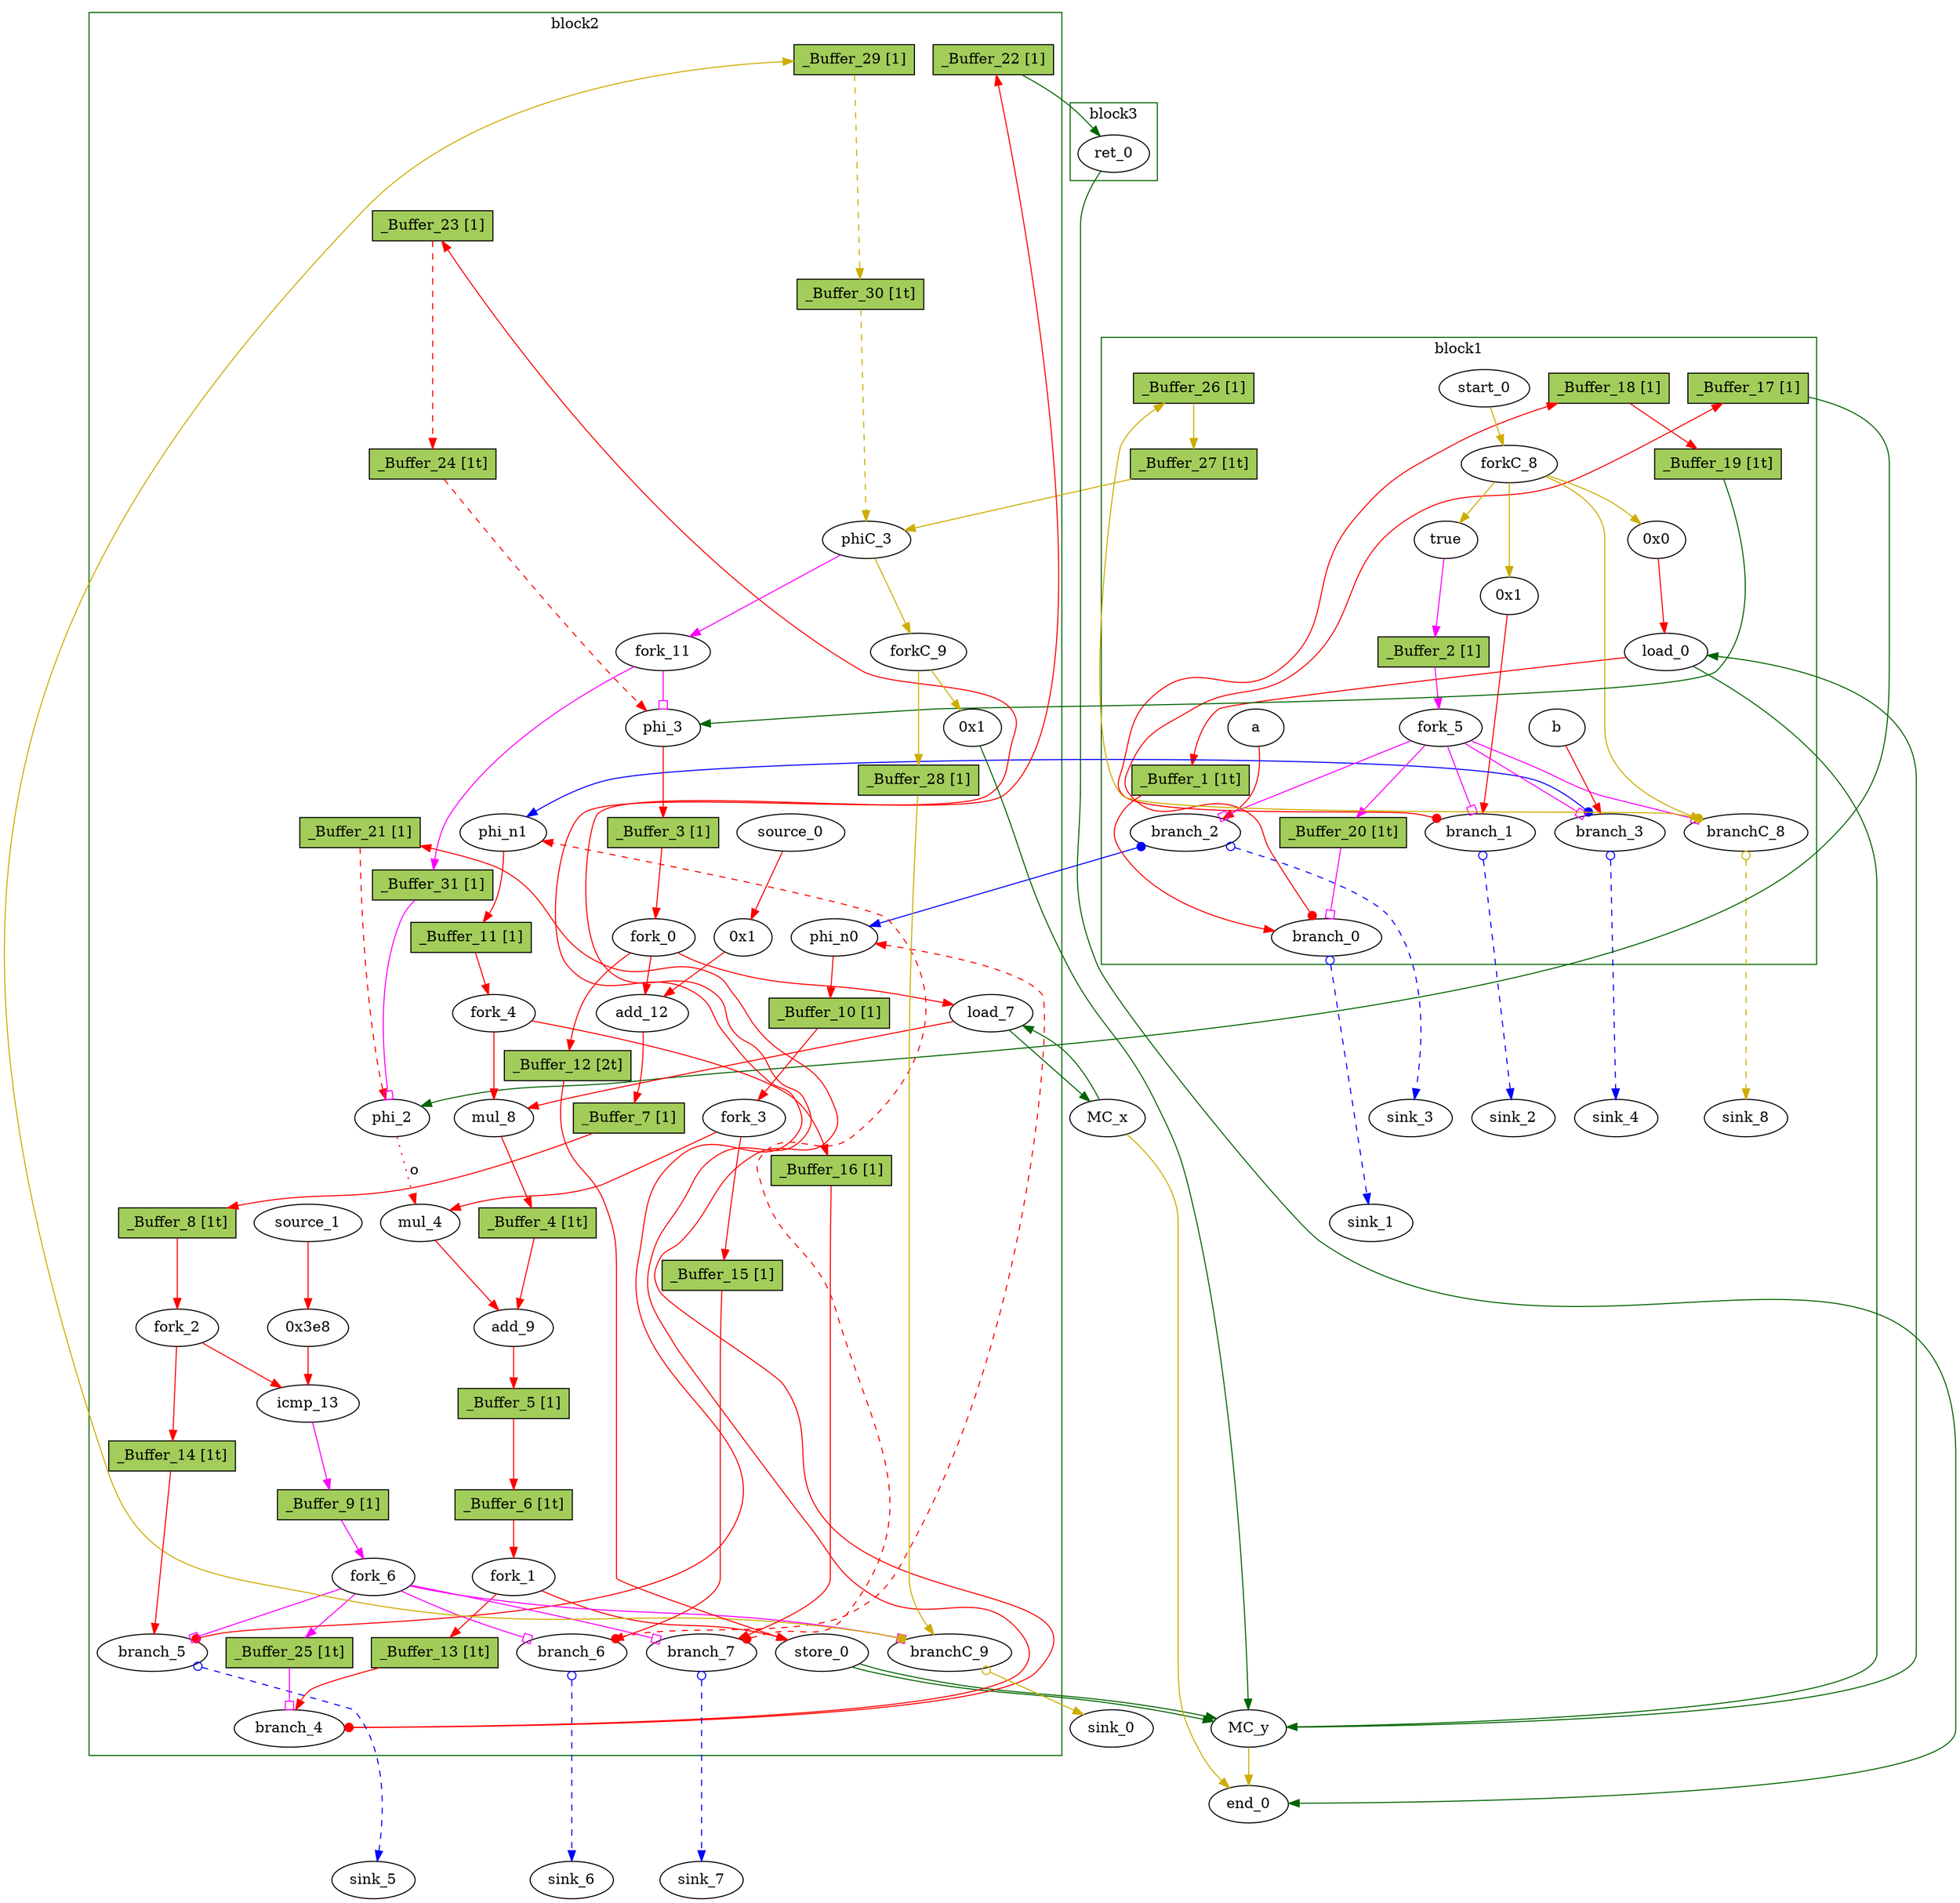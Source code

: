 // Number of blocks: 88
// Number of channels: 142
Digraph G {

  // Blocks
subgraph cluster_1 {
color = "darkgreen"
label = "block1"
  a [type=Entry, in="in1:32", out="out1:32", bbID = 1,  shape=oval];
  b [type=Entry, in="in1:32", out="out1:32", bbID = 1,  shape=oval];
  load_0 [type=Operator, in="in1:32 in2:32", out="out1:32 out2:32", op = "mc_load_op", delay=1.412, latency=2, bbID = 1, portID = 0, offset = 0,  shape=oval];
  brCst_block1 [type=Constant, in="in1:1", out="out1:1", delay=1.412, bbID = 1, value="0x1", label=true,  shape=oval];
  cst_0 [type=Constant, in="in1:32", out="out1:32", bbID = 1, value="0x1", label="0x1",  shape=oval];
  cst_3 [type=Constant, in="in1:32", out="out1:32", bbID = 1, value="0x0", label="0x0",  shape=oval];
  branch_0 [type=Branch, in="in1:32 in2?:1", out="out1+:32 out2-:32", bbID = 1,  shape=oval];
  branch_1 [type=Branch, in="in1:32 in2?:1", out="out1+:32 out2-:32", bbID = 1,  shape=oval];
  branch_2 [type=Branch, in="in1:32 in2?:1", out="out1+:32 out2-:32", bbID = 1,  shape=oval];
  branch_3 [type=Branch, in="in1:32 in2?:1", out="out1+:32 out2-:32", bbID = 1,  shape=oval];
  fork_5 [type=Fork, in="in1:1", out="out1:1 out2:1 out3:1 out4:1 out5:1", bbID = 1,  shape=oval];
  start_0 [type=Entry, in="in1:0", out="out1:0", bbID = 1,  shape=oval];
  forkC_8 [type=Fork, in="in1:0", out="out1:0 out2:0 out3:0 out4:0", bbID = 1,  shape=oval];
  branchC_8 [type=Branch, in="in1:0 in2?:1", out="out1+:0 out2-:0", bbID = 1,  shape=oval];
  _Buffer_1 [type=Buffer, in="in1:32", out="out1:32", bbID = 1, slots=1, transparent=true, label="_Buffer_1 [1t]",  shape=box, style=filled, fillcolor=darkolivegreen3, height = 0.4];
  _Buffer_2 [type=Buffer, in="in1:1", out="out1:1", bbID = 1, slots=1, transparent=false, label="_Buffer_2 [1]",  shape=box, style=filled, fillcolor=darkolivegreen3, height = 0.4];
  _Buffer_17 [type=Buffer, in="in1:32", out="out1:32", bbID = 1, slots=1, transparent=false, label="_Buffer_17 [1]",  shape=box, style=filled, fillcolor=darkolivegreen3, height = 0.4];
  _Buffer_18 [type=Buffer, in="in1:32", out="out1:32", bbID = 1, slots=1, transparent=false, label="_Buffer_18 [1]",  shape=box, style=filled, fillcolor=darkolivegreen3, height = 0.4];
  _Buffer_19 [type=Buffer, in="in1:32", out="out1:32", bbID = 1, slots=1, transparent=true, label="_Buffer_19 [1t]",  shape=box, style=filled, fillcolor=darkolivegreen3, height = 0.4];
  _Buffer_20 [type=Buffer, in="in1:1", out="out1:1", bbID = 1, slots=1, transparent=true, label="_Buffer_20 [1t]",  shape=box, style=filled, fillcolor=darkolivegreen3, height = 0.4];
  _Buffer_26 [type=Buffer, in="in1:0", out="out1:0", bbID = 1, slots=1, transparent=false, label="_Buffer_26 [1]",  shape=box, style=filled, fillcolor=darkolivegreen3, height = 0.4];
  _Buffer_27 [type=Buffer, in="in1:0", out="out1:0", bbID = 1, slots=1, transparent=true, label="_Buffer_27 [1t]",  shape=box, style=filled, fillcolor=darkolivegreen3, height = 0.4];
}
subgraph cluster_2 {
color = "darkgreen"
label = "block2"
  phi_2 [type=Mux, in="in1?:1 in2:32 in3:32", out="out1:32", delay=1.412, bbID = 2, retimingDiff=0.833333,  shape=oval];
  phi_3 [type=Mux, in="in1?:1 in2:32 in3:32", out="out1:32", delay=1.412, bbID = 2, retimingDiff=0.333333,  shape=oval];
  mul_4 [type=Operator, in="in1:32 in2:32", out="out1:32", op = "mul_op", latency=4, bbID = 2, retimingDiff=0.666667,  shape=oval];
  load_7 [type=Operator, in="in1:32 in2:32", out="out1:32 out2:32", op = "mc_load_op", delay=1.412, latency=2, bbID = 2, portID = 0, offset = 0, retimingDiff=0.333333,  shape=oval];
  mul_8 [type=Operator, in="in1:32 in2:32", out="out1:32", op = "mul_op", latency=4, bbID = 2, retimingDiff=0.666667,  shape=oval];
  add_9 [type=Operator, in="in1:32 in2:32", out="out1:32", op = "add_op", delay=2.287, bbID = 2, retimingDiff=1.5,  shape=oval];
  store_0 [type=Operator, in="in1:32 in2:32", out="out1:32 out2:32", op = "mc_store_op", delay=0.672, bbID = 2, portID = 0, offset = 0, retimingDiff=1.66667,  shape=oval];
  cst_1 [type=Constant, in="in1:32", out="out1:32", bbID = 2, value="0x1", label="0x1", retimingDiff=0.5,  shape=oval];
  add_12 [type=Operator, in="in1:32 in2:32", out="out1:32", op = "add_op", delay=2.287, bbID = 2, retimingDiff=0.5,  shape=oval];
  cst_2 [type=Constant, in="in1:32", out="out1:32", bbID = 2, value="0x3e8", label="0x3e8", retimingDiff=0.666667,  shape=oval];
  icmp_13 [type=Operator, in="in1:32 in2:32", out="out1:1", op = "icmp_ult_op", delay=1.907, bbID = 2, retimingDiff=0.666667,  shape=oval];
  phi_n0 [type=Merge, in="in1:32 in2:32", out="out1:32", delay=1.397, bbID = 2,  shape=oval];
  phi_n1 [type=Merge, in="in1:32 in2:32", out="out1:32", delay=1.397, bbID = 2,  shape=oval];
  fork_0 [type=Fork, in="in1:32", out="out1:32 out2:32 out3:32", bbID = 2, retimingDiff=0.5,  shape=oval];
  fork_1 [type=Fork, in="in1:32", out="out1:32 out2:32", bbID = 2, retimingDiff=1.66667,  shape=oval];
  fork_2 [type=Fork, in="in1:32", out="out1:32 out2:32", bbID = 2, retimingDiff=0.666667,  shape=oval];
  fork_3 [type=Fork, in="in1:32", out="out1:32 out2:32", bbID = 2, retimingDiff=0.833333,  shape=oval];
  fork_4 [type=Fork, in="in1:32", out="out1:32 out2:32", bbID = 2, retimingDiff=0.833333,  shape=oval];
  branch_4 [type=Branch, in="in1:32 in2?:1", out="out1+:32 out2-:32", bbID = 2, retimingDiff=1.66667,  shape=oval];
  branch_5 [type=Branch, in="in1:32 in2?:1", out="out1+:32 out2-:32", bbID = 2, retimingDiff=1,  shape=oval];
  branch_6 [type=Branch, in="in1:32 in2?:1", out="out1+:32 out2-:32", bbID = 2, retimingDiff=1,  shape=oval];
  branch_7 [type=Branch, in="in1:32 in2?:1", out="out1+:32 out2-:32", bbID = 2, retimingDiff=1,  shape=oval];
  fork_6 [type=Fork, in="in1:1", out="out1:1 out2:1 out3:1 out4:1 out5:1", bbID = 2, retimingDiff=1,  shape=oval];
  cst_4 [type=Constant, in="in1:32", out="out1:32", bbID = 2, value="0x1", label="0x1", retimingDiff=0.333333,  shape=oval];
  phiC_3 [type=CntrlMerge, in="in1:0 in2:0", out="out1:0 out2?:1", bbID = 2, retimingDiff=0.333333,  shape=oval];
  forkC_9 [type=Fork, in="in1:0", out="out1:0 out2:0", bbID = 2, retimingDiff=0.333333,  shape=oval];
  branchC_9 [type=Branch, in="in1:0 in2?:1", out="out1+:0 out2-:0", bbID = 2, retimingDiff=1,  shape=oval];
  source_0 [type=Source, out="out1:32", bbID = 2, retimingDiff=0.5,  shape=oval];
  source_1 [type=Source, out="out1:32", bbID = 2, retimingDiff=0.666667,  shape=oval];
  fork_11 [type=Fork, in="in1:1", out="out1:1 out2:1", bbID = 2, retimingDiff=0.333333,  shape=oval];
  _Buffer_3 [type=Buffer, in="in1:32", out="out1:32", bbID = 2, slots=1, transparent=false, label="_Buffer_3 [1]",  shape=box, style=filled, fillcolor=darkolivegreen3, height = 0.4];
  _Buffer_4 [type=Buffer, in="in1:32", out="out1:32", bbID = 2, slots=1, transparent=true, label="_Buffer_4 [1t]",  shape=box, style=filled, fillcolor=darkolivegreen3, height = 0.4];
  _Buffer_5 [type=Buffer, in="in1:32", out="out1:32", bbID = 2, slots=1, transparent=false, label="_Buffer_5 [1]",  shape=box, style=filled, fillcolor=darkolivegreen3, height = 0.4];
  _Buffer_6 [type=Buffer, in="in1:32", out="out1:32", bbID = 2, slots=1, transparent=true, label="_Buffer_6 [1t]",  shape=box, style=filled, fillcolor=darkolivegreen3, height = 0.4];
  _Buffer_7 [type=Buffer, in="in1:32", out="out1:32", bbID = 2, slots=1, transparent=false, label="_Buffer_7 [1]",  shape=box, style=filled, fillcolor=darkolivegreen3, height = 0.4];
  _Buffer_8 [type=Buffer, in="in1:32", out="out1:32", bbID = 2, slots=1, transparent=true, label="_Buffer_8 [1t]",  shape=box, style=filled, fillcolor=darkolivegreen3, height = 0.4];
  _Buffer_9 [type=Buffer, in="in1:1", out="out1:1", bbID = 2, slots=1, transparent=false, label="_Buffer_9 [1]",  shape=box, style=filled, fillcolor=darkolivegreen3, height = 0.4];
  _Buffer_10 [type=Buffer, in="in1:32", out="out1:32", bbID = 2, slots=1, transparent=false, label="_Buffer_10 [1]",  shape=box, style=filled, fillcolor=darkolivegreen3, height = 0.4];
  _Buffer_11 [type=Buffer, in="in1:32", out="out1:32", bbID = 2, slots=1, transparent=false, label="_Buffer_11 [1]",  shape=box, style=filled, fillcolor=darkolivegreen3, height = 0.4];
  _Buffer_12 [type=Buffer, in="in1:32", out="out1:32", bbID = 2, slots=2, transparent=true, label="_Buffer_12 [2t]",  shape=box, style=filled, fillcolor=darkolivegreen3, height = 0.4];
  _Buffer_13 [type=Buffer, in="in1:32", out="out1:32", bbID = 2, slots=1, transparent=true, label="_Buffer_13 [1t]",  shape=box, style=filled, fillcolor=darkolivegreen3, height = 0.4];
  _Buffer_14 [type=Buffer, in="in1:32", out="out1:32", bbID = 2, slots=1, transparent=true, label="_Buffer_14 [1t]",  shape=box, style=filled, fillcolor=darkolivegreen3, height = 0.4];
  _Buffer_15 [type=Buffer, in="in1:32", out="out1:32", bbID = 2, slots=1, transparent=false, label="_Buffer_15 [1]",  shape=box, style=filled, fillcolor=darkolivegreen3, height = 0.4];
  _Buffer_16 [type=Buffer, in="in1:32", out="out1:32", bbID = 2, slots=1, transparent=false, label="_Buffer_16 [1]",  shape=box, style=filled, fillcolor=darkolivegreen3, height = 0.4];
  _Buffer_21 [type=Buffer, in="in1:32", out="out1:32", bbID = 2, slots=1, transparent=false, label="_Buffer_21 [1]",  shape=box, style=filled, fillcolor=darkolivegreen3, height = 0.4];
  _Buffer_22 [type=Buffer, in="in1:32", out="out1:32", bbID = 2, slots=1, transparent=false, label="_Buffer_22 [1]",  shape=box, style=filled, fillcolor=darkolivegreen3, height = 0.4];
  _Buffer_23 [type=Buffer, in="in1:32", out="out1:32", bbID = 2, slots=1, transparent=false, label="_Buffer_23 [1]",  shape=box, style=filled, fillcolor=darkolivegreen3, height = 0.4];
  _Buffer_24 [type=Buffer, in="in1:32", out="out1:32", bbID = 2, slots=1, transparent=true, label="_Buffer_24 [1t]",  shape=box, style=filled, fillcolor=darkolivegreen3, height = 0.4];
  _Buffer_25 [type=Buffer, in="in1:1", out="out1:1", bbID = 2, slots=1, transparent=true, label="_Buffer_25 [1t]",  shape=box, style=filled, fillcolor=darkolivegreen3, height = 0.4];
  _Buffer_28 [type=Buffer, in="in1:0", out="out1:0", bbID = 2, slots=1, transparent=false, label="_Buffer_28 [1]",  shape=box, style=filled, fillcolor=darkolivegreen3, height = 0.4];
  _Buffer_29 [type=Buffer, in="in1:0", out="out1:0", bbID = 2, slots=1, transparent=false, label="_Buffer_29 [1]",  shape=box, style=filled, fillcolor=darkolivegreen3, height = 0.4];
  _Buffer_30 [type=Buffer, in="in1:0", out="out1:0", bbID = 2, slots=1, transparent=true, label="_Buffer_30 [1t]",  shape=box, style=filled, fillcolor=darkolivegreen3, height = 0.4];
  _Buffer_31 [type=Buffer, in="in1:1", out="out1:1", bbID = 2, slots=1, transparent=false, label="_Buffer_31 [1]",  shape=box, style=filled, fillcolor=darkolivegreen3, height = 0.4];
}
subgraph cluster_3 {
color = "darkgreen"
label = "block3"
  ret_0 [type=Operator, in="in1:32", out="out1:32", op = "ret_op", delay=1.412, bbID = 3,  shape=oval];
}
  MC_y [type=MC, in="in1:32*c0 in2:32*l0a in3:32*s0a in4:32*s0d", out="out1:32*l0d out2:0*e", bbID = 0, memory = "y", bbcount = 1, ldcount = 1, stcount = 1, ];
  MC_x [type=MC, in="in1:32*l0a", out="out1:32*l0d out2:0*e", bbID = 0, memory = "x", bbcount = 0, ldcount = 1, stcount = 0, ];
  end_0 [type=Exit, in="in1:0*e in2:0*e in3:32", out="out1:32", bbID = 0,  shape=oval];
  sink_0 [type=Sink, in="in1:0", bbID = 0,  shape=oval];
  sink_1 [type=Sink, in="in1:32", bbID = 0,  shape=oval];
  sink_2 [type=Sink, in="in1:32", bbID = 0,  shape=oval];
  sink_3 [type=Sink, in="in1:32", bbID = 0,  shape=oval];
  sink_4 [type=Sink, in="in1:32", bbID = 0,  shape=oval];
  sink_5 [type=Sink, in="in1:32", bbID = 0,  shape=oval];
  sink_6 [type=Sink, in="in1:32", bbID = 0,  shape=oval];
  sink_7 [type=Sink, in="in1:32", bbID = 0,  shape=oval];
  sink_8 [type=Sink, in="in1:0", bbID = 0,  shape=oval];

  // Channels
  a -> branch_2 [from=out1, to=in1, arrowhead=normal, color=red];
  b -> branch_3 [from=out1, to=in1, arrowhead=normal, color=red];
  load_0 -> _Buffer_1 [from=out1, to=in1, arrowhead=normal, color=red];
  load_0 -> MC_y [from=out2, to=in2, arrowhead=normal, color=darkgreen];
  brCst_block1 -> _Buffer_2 [from=out1, to=in1, arrowhead=normal, color=magenta];
  phi_2 -> mul_4 [from=out1, to=in1, arrowhead=normal, color=red, slots=1, style=dotted, label="o", transparent=true];
  cst_0 -> branch_1 [from=out1, to=in1, arrowhead=normal, color=red];
  phi_3 -> _Buffer_3 [from=out1, to=in1, arrowhead=normal, color=red];
  mul_4 -> add_9 [from=out1, to=in1, arrowhead=normal, color=red];
  load_7 -> mul_8 [from=out1, to=in1, arrowhead=normal, color=red];
  load_7 -> MC_x [from=out2, to=in1, arrowhead=normal, color=darkgreen];
  mul_8 -> _Buffer_4 [from=out1, to=in1, arrowhead=normal, color=red];
  add_9 -> _Buffer_5 [from=out1, to=in1, arrowhead=normal, color=red];
  store_0 -> MC_y [from=out2, to=in3, arrowhead=normal, color=darkgreen];
  store_0 -> MC_y [from=out1, to=in4, arrowhead=normal, color=darkgreen];
  cst_1 -> add_12 [from=out1, to=in2, arrowhead=normal, color=red];
  add_12 -> _Buffer_7 [from=out1, to=in1, arrowhead=normal, color=red];
  cst_2 -> icmp_13 [from=out1, to=in2, arrowhead=normal, color=red];
  icmp_13 -> _Buffer_9 [from=out1, to=in1, arrowhead=normal, color=magenta];
  ret_0 -> end_0 [from=out1, to=in3, arrowhead=normal, color=darkgreen];
  cst_3 -> load_0 [from=out1, to=in2, arrowhead=normal, color=red];
  phi_n0 -> _Buffer_10 [from=out1, to=in1, arrowhead=normal, color=red];
  phi_n1 -> _Buffer_11 [from=out1, to=in1, arrowhead=normal, color=red];
  _Buffer_22 -> ret_0 [from=out1, to=in1, arrowhead=normal, color=darkgreen];
  fork_0 -> load_7 [from=out2, to=in2, arrowhead=normal, color=red];
  fork_0 -> _Buffer_12 [from=out3, to=in1, arrowhead=normal, color=red];
  fork_0 -> add_12 [from=out1, to=in1, arrowhead=normal, color=red];
  fork_1 -> store_0 [from=out1, to=in1, arrowhead=normal, color=red];
  fork_1 -> _Buffer_13 [from=out2, to=in1, arrowhead=normal, color=red];
  fork_2 -> icmp_13 [from=out1, to=in1, arrowhead=normal, color=red];
  fork_2 -> _Buffer_14 [from=out2, to=in1, arrowhead=normal, color=red];
  fork_3 -> mul_4 [from=out1, to=in2, arrowhead=normal, color=red];
  fork_3 -> _Buffer_15 [from=out2, to=in1, arrowhead=normal, color=red];
  fork_4 -> mul_8 [from=out1, to=in2, arrowhead=normal, color=red];
  fork_4 -> _Buffer_16 [from=out2, to=in1, arrowhead=normal, color=red];
  branch_0 -> _Buffer_17 [from=out1, to=in1, dir=both, arrowtail=dot, arrowhead=normal, color=red, constraint=false];
  branch_0 -> sink_1 [from=out2, to=in1, dir=both, arrowtail=odot, arrowhead=normal, color=blue, style=dashed, minlen = 3];
  branch_1 -> _Buffer_18 [from=out1, to=in1, dir=both, arrowtail=dot, arrowhead=normal, color=red, constraint=false];
  branch_1 -> sink_2 [from=out2, to=in1, dir=both, arrowtail=odot, arrowhead=normal, color=blue, style=dashed, minlen = 3];
  branch_2 -> phi_n0 [from=out1, to=in1, dir=both, arrowtail=dot, arrowhead=normal, color=blue];
  branch_2 -> sink_3 [from=out2, to=in1, dir=both, arrowtail=odot, arrowhead=normal, color=blue, style=dashed, minlen = 3];
  branch_3 -> phi_n1 [from=out1, to=in1, dir=both, arrowtail=dot, arrowhead=normal, color=blue];
  branch_3 -> sink_4 [from=out2, to=in1, dir=both, arrowtail=odot, arrowhead=normal, color=blue, style=dashed, minlen = 3];
  fork_5 -> _Buffer_20 [from=out4, to=in1, arrowhead=normal, color=magenta];
  fork_5 -> branch_1 [from=out3, to=in2, arrowhead=obox, color=magenta];
  fork_5 -> branch_2 [from=out2, to=in2, arrowhead=obox, color=magenta];
  fork_5 -> branch_3 [from=out1, to=in2, arrowhead=obox, color=magenta];
  fork_5 -> branchC_8 [from=out5, to=in2, arrowhead=obox, color=magenta];
  branch_4 -> _Buffer_21 [from=out1, to=in1, dir=both, arrowtail=dot, arrowhead=normal, color=red, constraint=false];
  branch_4 -> _Buffer_22 [from=out2, to=in1, dir=both, arrowtail=odot, arrowhead=normal, color=red, constraint=false];
  branch_5 -> _Buffer_23 [from=out1, to=in1, dir=both, arrowtail=dot, arrowhead=normal, color=red, constraint=false];
  branch_5 -> sink_5 [from=out2, to=in1, dir=both, arrowtail=odot, arrowhead=normal, color=blue, style=dashed, minlen = 3];
  branch_6 -> phi_n0 [from=out1, to=in2, dir=both, arrowtail=dot, arrowhead=normal, color=red, constraint=false, style=dashed, minlen = 3];
  branch_6 -> sink_6 [from=out2, to=in1, dir=both, arrowtail=odot, arrowhead=normal, color=blue, style=dashed, minlen = 3];
  branch_7 -> phi_n1 [from=out1, to=in2, dir=both, arrowtail=dot, arrowhead=normal, color=red, constraint=false, style=dashed, minlen = 3];
  branch_7 -> sink_7 [from=out2, to=in1, dir=both, arrowtail=odot, arrowhead=normal, color=blue, style=dashed, minlen = 3];
  fork_6 -> _Buffer_25 [from=out4, to=in1, arrowhead=normal, color=magenta];
  fork_6 -> branch_5 [from=out3, to=in2, arrowhead=obox, color=magenta];
  fork_6 -> branch_6 [from=out2, to=in2, arrowhead=obox, color=magenta];
  fork_6 -> branch_7 [from=out1, to=in2, arrowhead=obox, color=magenta];
  fork_6 -> branchC_9 [from=out5, to=in2, arrowhead=obox, color=magenta];
  MC_y -> load_0 [from=out1, to=in1, arrowhead=normal, color=darkgreen];
  MC_y -> end_0 [from=out2, to=in1, arrowhead=normal, color=gold3];
  MC_x -> load_7 [from=out1, to=in1, arrowhead=normal, color=darkgreen];
  MC_x -> end_0 [from=out2, to=in2, arrowhead=normal, color=gold3];
  cst_4 -> MC_y [from=out1, to=in1, arrowhead=normal, color=darkgreen];
  start_0 -> forkC_8 [from=out1, to=in1, arrowhead=normal, color=gold3];
  forkC_8 -> brCst_block1 [from=out4, to=in1, arrowhead=normal, color=gold3];
  forkC_8 -> cst_0 [from=out1, to=in1, arrowhead=normal, color=gold3];
  forkC_8 -> cst_3 [from=out2, to=in1, arrowhead=normal, color=gold3];
  forkC_8 -> branchC_8 [from=out3, to=in1, arrowhead=normal, color=gold3];
  branchC_8 -> _Buffer_26 [from=out1, to=in1, dir=both, arrowtail=dot, arrowhead=normal, color=gold3, constraint=false];
  branchC_8 -> sink_8 [from=out2, to=in1, dir=both, arrowtail=odot, arrowhead=normal, color=gold3, style=dashed, minlen = 3];
  phiC_3 -> forkC_9 [from=out1, to=in1, arrowhead=normal, color=gold3];
  phiC_3 -> fork_11 [from=out2, to=in1, arrowhead=normal, color=magenta];
  forkC_9 -> cst_4 [from=out1, to=in1, arrowhead=normal, color=gold3];
  forkC_9 -> _Buffer_28 [from=out2, to=in1, arrowhead=normal, color=gold3];
  branchC_9 -> _Buffer_29 [from=out1, to=in1, dir=both, arrowtail=dot, arrowhead=normal, color=gold3, constraint=false];
  branchC_9 -> sink_0 [from=out2, to=in1, dir=both, arrowtail=odot, arrowhead=normal, color=gold3];
  source_0 -> cst_1 [from=out1, to=in1, arrowhead=normal, color=red];
  source_1 -> cst_2 [from=out1, to=in1, arrowhead=normal, color=red];
  fork_11 -> _Buffer_31 [from=out1, to=in1, arrowhead=normal, color=magenta];
  fork_11 -> phi_3 [from=out2, to=in1, arrowhead=obox, color=magenta];
  _Buffer_1 -> branch_0 [from=out1, to=in1, arrowhead=normal, color=red];
  _Buffer_2 -> fork_5 [from=out1, to=in1, arrowhead=normal, color=magenta];
  _Buffer_3 -> fork_0 [from=out1, to=in1, arrowhead=normal, color=red];
  _Buffer_4 -> add_9 [from=out1, to=in2, arrowhead=normal, color=red];
  _Buffer_5 -> _Buffer_6 [from=out1, to=in1, arrowhead=normal, color=red];
  _Buffer_6 -> fork_1 [from=out1, to=in1, arrowhead=normal, color=red];
  _Buffer_7 -> _Buffer_8 [from=out1, to=in1, arrowhead=normal, color=red];
  _Buffer_8 -> fork_2 [from=out1, to=in1, arrowhead=normal, color=red];
  _Buffer_9 -> fork_6 [from=out1, to=in1, arrowhead=normal, color=magenta];
  _Buffer_10 -> fork_3 [from=out1, to=in1, arrowhead=normal, color=red];
  _Buffer_11 -> fork_4 [from=out1, to=in1, arrowhead=normal, color=red];
  _Buffer_12 -> store_0 [from=out1, to=in2, arrowhead=normal, color=red];
  _Buffer_13 -> branch_4 [from=out1, to=in1, arrowhead=normal, color=red];
  _Buffer_14 -> branch_5 [from=out1, to=in1, arrowhead=normal, color=red];
  _Buffer_15 -> branch_6 [from=out1, to=in1, arrowhead=normal, color=red];
  _Buffer_16 -> branch_7 [from=out1, to=in1, arrowhead=normal, color=red];
  _Buffer_17 -> phi_2 [from=out1, to=in2, arrowhead=normal, color=darkgreen];
  _Buffer_18 -> _Buffer_19 [from=out1, to=in1, arrowhead=normal, color=red];
  _Buffer_19 -> phi_3 [from=out1, to=in2, arrowhead=normal, color=darkgreen];
  _Buffer_20 -> branch_0 [from=out1, to=in2, arrowhead=obox, color=magenta];
  _Buffer_21 -> phi_2 [from=out1, to=in3, arrowhead=normal, color=red, style=dashed, minlen = 3];
  _Buffer_23 -> _Buffer_24 [from=out1, to=in1, arrowhead=normal, color=red, style=dashed, minlen = 3];
  _Buffer_24 -> phi_3 [from=out1, to=in3, arrowhead=normal, color=red, style=dashed, minlen = 3];
  _Buffer_25 -> branch_4 [from=out1, to=in2, arrowhead=obox, color=magenta];
  _Buffer_26 -> _Buffer_27 [from=out1, to=in1, arrowhead=normal, color=gold3];
  _Buffer_27 -> phiC_3 [from=out1, to=in1, arrowhead=normal, color=gold3];
  _Buffer_28 -> branchC_9 [from=out1, to=in1, arrowhead=normal, color=gold3];
  _Buffer_29 -> _Buffer_30 [from=out1, to=in1, arrowhead=normal, color=gold3, style=dashed, minlen = 3];
  _Buffer_30 -> phiC_3 [from=out1, to=in2, arrowhead=normal, color=gold3, style=dashed, minlen = 3];
  _Buffer_31 -> phi_2 [from=out1, to=in1, arrowhead=obox, color=magenta];
}
